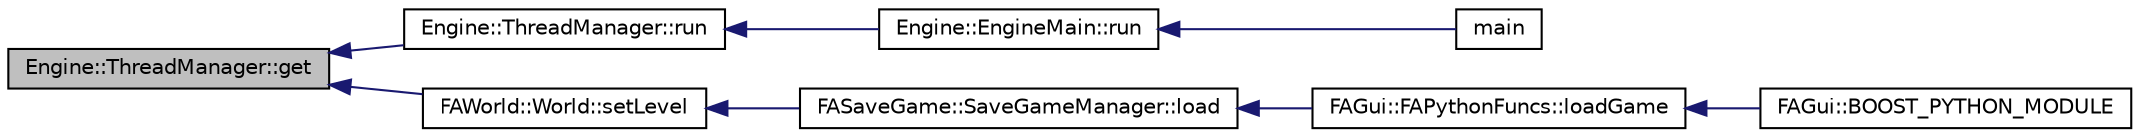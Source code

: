 digraph G
{
  edge [fontname="Helvetica",fontsize="10",labelfontname="Helvetica",labelfontsize="10"];
  node [fontname="Helvetica",fontsize="10",shape=record];
  rankdir="LR";
  Node1 [label="Engine::ThreadManager::get",height=0.2,width=0.4,color="black", fillcolor="grey75", style="filled" fontcolor="black"];
  Node1 -> Node2 [dir="back",color="midnightblue",fontsize="10",style="solid",fontname="Helvetica"];
  Node2 [label="Engine::ThreadManager::run",height=0.2,width=0.4,color="black", fillcolor="white", style="filled",URL="$class_engine_1_1_thread_manager.html#ab99a6ee7b73f2e9b24a824e811df5d88"];
  Node2 -> Node3 [dir="back",color="midnightblue",fontsize="10",style="solid",fontname="Helvetica"];
  Node3 [label="Engine::EngineMain::run",height=0.2,width=0.4,color="black", fillcolor="white", style="filled",URL="$class_engine_1_1_engine_main.html#a5a16165ab6d6e9f2bb2f2739bd1b11bf"];
  Node3 -> Node4 [dir="back",color="midnightblue",fontsize="10",style="solid",fontname="Helvetica"];
  Node4 [label="main",height=0.2,width=0.4,color="black", fillcolor="white", style="filled",URL="$freeablo_2main_8cpp.html#a3c04138a5bfe5d72780bb7e82a18e627"];
  Node1 -> Node5 [dir="back",color="midnightblue",fontsize="10",style="solid",fontname="Helvetica"];
  Node5 [label="FAWorld::World::setLevel",height=0.2,width=0.4,color="black", fillcolor="white", style="filled",URL="$class_f_a_world_1_1_world.html#ae5fed250c5639c9975fda9e35691007b"];
  Node5 -> Node6 [dir="back",color="midnightblue",fontsize="10",style="solid",fontname="Helvetica"];
  Node6 [label="FASaveGame::SaveGameManager::load",height=0.2,width=0.4,color="black", fillcolor="white", style="filled",URL="$class_f_a_save_game_1_1_save_game_manager.html#a850dea5a0a18721bebd30e31bc47410b"];
  Node6 -> Node7 [dir="back",color="midnightblue",fontsize="10",style="solid",fontname="Helvetica"];
  Node7 [label="FAGui::FAPythonFuncs::loadGame",height=0.2,width=0.4,color="black", fillcolor="white", style="filled",URL="$class_f_a_gui_1_1_f_a_python_funcs.html#afbc6e00b8cd71c9d4a7e89739eb3955f"];
  Node7 -> Node8 [dir="back",color="midnightblue",fontsize="10",style="solid",fontname="Helvetica"];
  Node8 [label="FAGui::BOOST_PYTHON_MODULE",height=0.2,width=0.4,color="black", fillcolor="white", style="filled",URL="$namespace_f_a_gui.html#afbfc2a5c5a5f9d7a9f9465179a85b8a4"];
}
